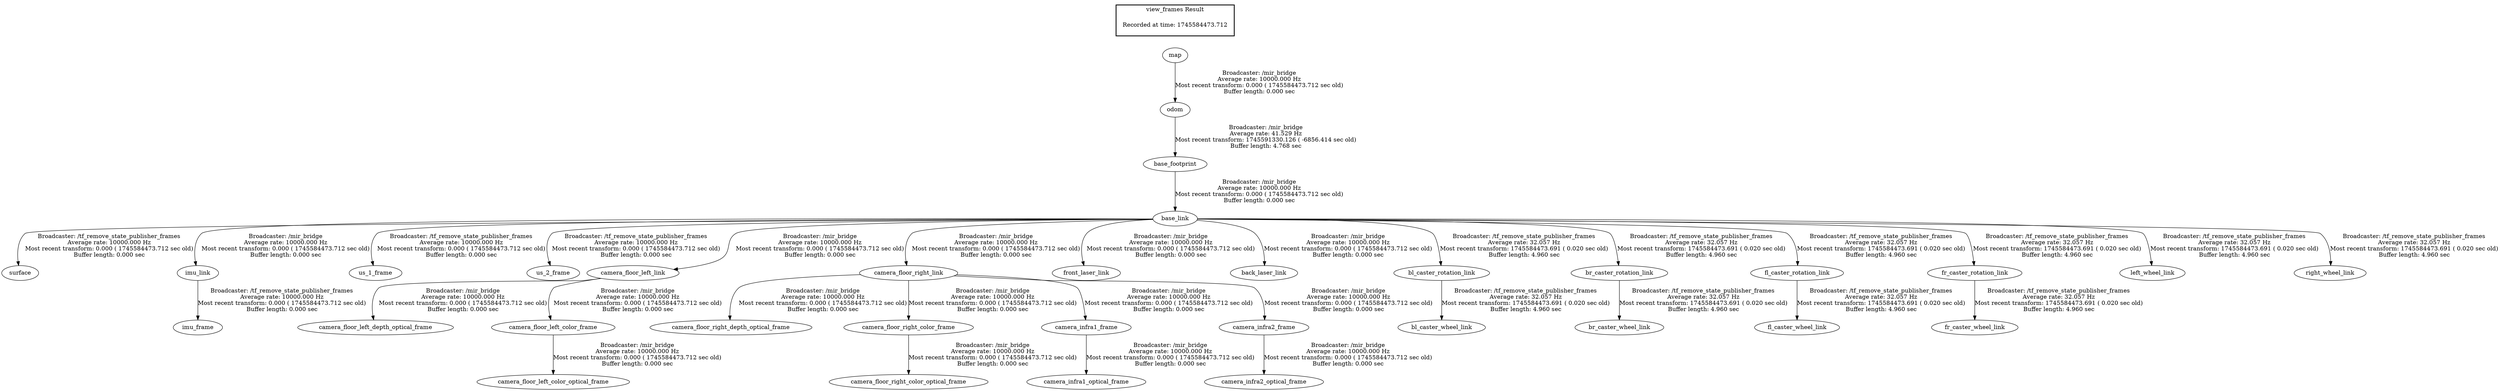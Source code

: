 digraph G {
"base_link" -> "surface"[label="Broadcaster: /tf_remove_state_publisher_frames\nAverage rate: 10000.000 Hz\nMost recent transform: 0.000 ( 1745584473.712 sec old)\nBuffer length: 0.000 sec\n"];
"base_footprint" -> "base_link"[label="Broadcaster: /mir_bridge\nAverage rate: 10000.000 Hz\nMost recent transform: 0.000 ( 1745584473.712 sec old)\nBuffer length: 0.000 sec\n"];
"imu_link" -> "imu_frame"[label="Broadcaster: /tf_remove_state_publisher_frames\nAverage rate: 10000.000 Hz\nMost recent transform: 0.000 ( 1745584473.712 sec old)\nBuffer length: 0.000 sec\n"];
"base_link" -> "imu_link"[label="Broadcaster: /mir_bridge\nAverage rate: 10000.000 Hz\nMost recent transform: 0.000 ( 1745584473.712 sec old)\nBuffer length: 0.000 sec\n"];
"base_link" -> "us_1_frame"[label="Broadcaster: /tf_remove_state_publisher_frames\nAverage rate: 10000.000 Hz\nMost recent transform: 0.000 ( 1745584473.712 sec old)\nBuffer length: 0.000 sec\n"];
"base_link" -> "us_2_frame"[label="Broadcaster: /tf_remove_state_publisher_frames\nAverage rate: 10000.000 Hz\nMost recent transform: 0.000 ( 1745584473.712 sec old)\nBuffer length: 0.000 sec\n"];
"camera_floor_left_link" -> "camera_floor_left_depth_optical_frame"[label="Broadcaster: /mir_bridge\nAverage rate: 10000.000 Hz\nMost recent transform: 0.000 ( 1745584473.712 sec old)\nBuffer length: 0.000 sec\n"];
"base_link" -> "camera_floor_left_link"[label="Broadcaster: /mir_bridge\nAverage rate: 10000.000 Hz\nMost recent transform: 0.000 ( 1745584473.712 sec old)\nBuffer length: 0.000 sec\n"];
"odom" -> "base_footprint"[label="Broadcaster: /mir_bridge\nAverage rate: 41.529 Hz\nMost recent transform: 1745591330.126 ( -6856.414 sec old)\nBuffer length: 4.768 sec\n"];
"camera_floor_left_color_frame" -> "camera_floor_left_color_optical_frame"[label="Broadcaster: /mir_bridge\nAverage rate: 10000.000 Hz\nMost recent transform: 0.000 ( 1745584473.712 sec old)\nBuffer length: 0.000 sec\n"];
"camera_floor_left_link" -> "camera_floor_left_color_frame"[label="Broadcaster: /mir_bridge\nAverage rate: 10000.000 Hz\nMost recent transform: 0.000 ( 1745584473.712 sec old)\nBuffer length: 0.000 sec\n"];
"camera_floor_right_link" -> "camera_floor_right_depth_optical_frame"[label="Broadcaster: /mir_bridge\nAverage rate: 10000.000 Hz\nMost recent transform: 0.000 ( 1745584473.712 sec old)\nBuffer length: 0.000 sec\n"];
"base_link" -> "camera_floor_right_link"[label="Broadcaster: /mir_bridge\nAverage rate: 10000.000 Hz\nMost recent transform: 0.000 ( 1745584473.712 sec old)\nBuffer length: 0.000 sec\n"];
"camera_floor_right_color_frame" -> "camera_floor_right_color_optical_frame"[label="Broadcaster: /mir_bridge\nAverage rate: 10000.000 Hz\nMost recent transform: 0.000 ( 1745584473.712 sec old)\nBuffer length: 0.000 sec\n"];
"camera_floor_right_link" -> "camera_floor_right_color_frame"[label="Broadcaster: /mir_bridge\nAverage rate: 10000.000 Hz\nMost recent transform: 0.000 ( 1745584473.712 sec old)\nBuffer length: 0.000 sec\n"];
"camera_floor_right_link" -> "camera_infra1_frame"[label="Broadcaster: /mir_bridge\nAverage rate: 10000.000 Hz\nMost recent transform: 0.000 ( 1745584473.712 sec old)\nBuffer length: 0.000 sec\n"];
"camera_infra1_frame" -> "camera_infra1_optical_frame"[label="Broadcaster: /mir_bridge\nAverage rate: 10000.000 Hz\nMost recent transform: 0.000 ( 1745584473.712 sec old)\nBuffer length: 0.000 sec\n"];
"camera_floor_right_link" -> "camera_infra2_frame"[label="Broadcaster: /mir_bridge\nAverage rate: 10000.000 Hz\nMost recent transform: 0.000 ( 1745584473.712 sec old)\nBuffer length: 0.000 sec\n"];
"camera_infra2_frame" -> "camera_infra2_optical_frame"[label="Broadcaster: /mir_bridge\nAverage rate: 10000.000 Hz\nMost recent transform: 0.000 ( 1745584473.712 sec old)\nBuffer length: 0.000 sec\n"];
"base_link" -> "front_laser_link"[label="Broadcaster: /mir_bridge\nAverage rate: 10000.000 Hz\nMost recent transform: 0.000 ( 1745584473.712 sec old)\nBuffer length: 0.000 sec\n"];
"map" -> "odom"[label="Broadcaster: /mir_bridge\nAverage rate: 10000.000 Hz\nMost recent transform: 0.000 ( 1745584473.712 sec old)\nBuffer length: 0.000 sec\n"];
"base_link" -> "back_laser_link"[label="Broadcaster: /mir_bridge\nAverage rate: 10000.000 Hz\nMost recent transform: 0.000 ( 1745584473.712 sec old)\nBuffer length: 0.000 sec\n"];
"base_link" -> "bl_caster_rotation_link"[label="Broadcaster: /tf_remove_state_publisher_frames\nAverage rate: 32.057 Hz\nMost recent transform: 1745584473.691 ( 0.020 sec old)\nBuffer length: 4.960 sec\n"];
"bl_caster_rotation_link" -> "bl_caster_wheel_link"[label="Broadcaster: /tf_remove_state_publisher_frames\nAverage rate: 32.057 Hz\nMost recent transform: 1745584473.691 ( 0.020 sec old)\nBuffer length: 4.960 sec\n"];
"base_link" -> "br_caster_rotation_link"[label="Broadcaster: /tf_remove_state_publisher_frames\nAverage rate: 32.057 Hz\nMost recent transform: 1745584473.691 ( 0.020 sec old)\nBuffer length: 4.960 sec\n"];
"br_caster_rotation_link" -> "br_caster_wheel_link"[label="Broadcaster: /tf_remove_state_publisher_frames\nAverage rate: 32.057 Hz\nMost recent transform: 1745584473.691 ( 0.020 sec old)\nBuffer length: 4.960 sec\n"];
"base_link" -> "fl_caster_rotation_link"[label="Broadcaster: /tf_remove_state_publisher_frames\nAverage rate: 32.057 Hz\nMost recent transform: 1745584473.691 ( 0.020 sec old)\nBuffer length: 4.960 sec\n"];
"fl_caster_rotation_link" -> "fl_caster_wheel_link"[label="Broadcaster: /tf_remove_state_publisher_frames\nAverage rate: 32.057 Hz\nMost recent transform: 1745584473.691 ( 0.020 sec old)\nBuffer length: 4.960 sec\n"];
"base_link" -> "fr_caster_rotation_link"[label="Broadcaster: /tf_remove_state_publisher_frames\nAverage rate: 32.057 Hz\nMost recent transform: 1745584473.691 ( 0.020 sec old)\nBuffer length: 4.960 sec\n"];
"fr_caster_rotation_link" -> "fr_caster_wheel_link"[label="Broadcaster: /tf_remove_state_publisher_frames\nAverage rate: 32.057 Hz\nMost recent transform: 1745584473.691 ( 0.020 sec old)\nBuffer length: 4.960 sec\n"];
"base_link" -> "left_wheel_link"[label="Broadcaster: /tf_remove_state_publisher_frames\nAverage rate: 32.057 Hz\nMost recent transform: 1745584473.691 ( 0.020 sec old)\nBuffer length: 4.960 sec\n"];
"base_link" -> "right_wheel_link"[label="Broadcaster: /tf_remove_state_publisher_frames\nAverage rate: 32.057 Hz\nMost recent transform: 1745584473.691 ( 0.020 sec old)\nBuffer length: 4.960 sec\n"];
edge [style=invis];
 subgraph cluster_legend { style=bold; color=black; label ="view_frames Result";
"Recorded at time: 1745584473.712"[ shape=plaintext ] ;
 }->"map";
}